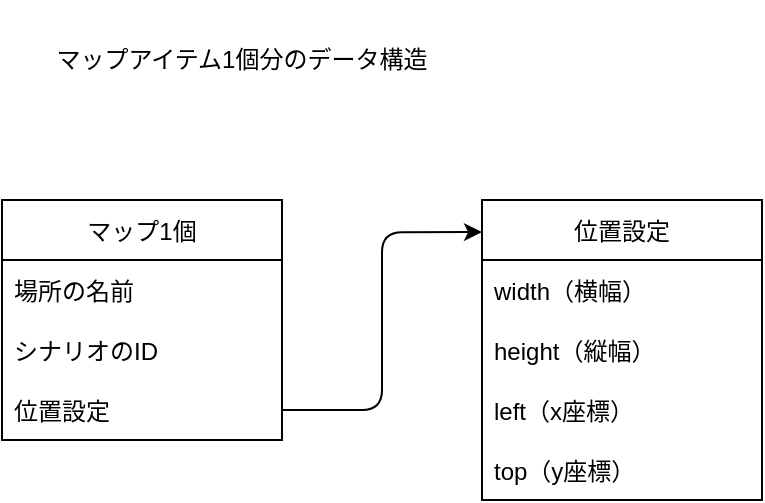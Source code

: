 <mxfile>
    <diagram id="fI_3YyKgW0vz0LTgVX2D" name="マップアイテム1個分のデータ構造">
        <mxGraphModel dx="690" dy="575" grid="1" gridSize="10" guides="1" tooltips="1" connect="1" arrows="1" fold="1" page="1" pageScale="1" pageWidth="827" pageHeight="1169" background="#FFFFFF" math="0" shadow="0">
            <root>
                <mxCell id="YQqUrdWAzk3--UNUYOaE-0"/>
                <mxCell id="YQqUrdWAzk3--UNUYOaE-1" parent="YQqUrdWAzk3--UNUYOaE-0"/>
                <mxCell id="XsocSVQV3wJVJDHN6sR5-0" value="マップ1個" style="swimlane;fontStyle=0;childLayout=stackLayout;horizontal=1;startSize=30;horizontalStack=0;resizeParent=1;resizeParentMax=0;resizeLast=0;collapsible=1;marginBottom=0;strokeColor=#000000;" parent="YQqUrdWAzk3--UNUYOaE-1" vertex="1">
                    <mxGeometry x="40" y="120" width="140" height="120" as="geometry"/>
                </mxCell>
                <mxCell id="XsocSVQV3wJVJDHN6sR5-1" value="場所の名前" style="text;align=left;verticalAlign=middle;spacingLeft=4;spacingRight=4;overflow=hidden;points=[[0,0.5],[1,0.5]];portConstraint=eastwest;rotatable=0;fontColor=#000000;" parent="XsocSVQV3wJVJDHN6sR5-0" vertex="1">
                    <mxGeometry y="30" width="140" height="30" as="geometry"/>
                </mxCell>
                <mxCell id="XsocSVQV3wJVJDHN6sR5-2" value="シナリオのID" style="text;align=left;verticalAlign=middle;spacingLeft=4;spacingRight=4;overflow=hidden;points=[[0,0.5],[1,0.5]];portConstraint=eastwest;rotatable=0;fontColor=#000000;" parent="XsocSVQV3wJVJDHN6sR5-0" vertex="1">
                    <mxGeometry y="60" width="140" height="30" as="geometry"/>
                </mxCell>
                <mxCell id="XsocSVQV3wJVJDHN6sR5-3" value="位置設定" style="text;align=left;verticalAlign=middle;spacingLeft=4;spacingRight=4;overflow=hidden;points=[[0,0.5],[1,0.5]];portConstraint=eastwest;rotatable=0;fontColor=#000000;" parent="XsocSVQV3wJVJDHN6sR5-0" vertex="1">
                    <mxGeometry y="90" width="140" height="30" as="geometry"/>
                </mxCell>
                <mxCell id="XsocSVQV3wJVJDHN6sR5-4" value="位置設定" style="swimlane;fontStyle=0;childLayout=stackLayout;horizontal=1;startSize=30;horizontalStack=0;resizeParent=1;resizeParentMax=0;resizeLast=0;collapsible=1;marginBottom=0;strokeColor=#000000;" parent="YQqUrdWAzk3--UNUYOaE-1" vertex="1">
                    <mxGeometry x="280" y="120" width="140" height="150" as="geometry"/>
                </mxCell>
                <mxCell id="XsocSVQV3wJVJDHN6sR5-5" value="width（横幅）" style="text;align=left;verticalAlign=middle;spacingLeft=4;spacingRight=4;overflow=hidden;points=[[0,0.5],[1,0.5]];portConstraint=eastwest;rotatable=0;fontColor=#000000;" parent="XsocSVQV3wJVJDHN6sR5-4" vertex="1">
                    <mxGeometry y="30" width="140" height="30" as="geometry"/>
                </mxCell>
                <mxCell id="XsocSVQV3wJVJDHN6sR5-6" value="height（縦幅）" style="text;align=left;verticalAlign=middle;spacingLeft=4;spacingRight=4;overflow=hidden;points=[[0,0.5],[1,0.5]];portConstraint=eastwest;rotatable=0;fontColor=#000000;" parent="XsocSVQV3wJVJDHN6sR5-4" vertex="1">
                    <mxGeometry y="60" width="140" height="30" as="geometry"/>
                </mxCell>
                <mxCell id="XsocSVQV3wJVJDHN6sR5-7" value="left（x座標）" style="text;align=left;verticalAlign=middle;spacingLeft=4;spacingRight=4;overflow=hidden;points=[[0,0.5],[1,0.5]];portConstraint=eastwest;rotatable=0;fontColor=#000000;" parent="XsocSVQV3wJVJDHN6sR5-4" vertex="1">
                    <mxGeometry y="90" width="140" height="30" as="geometry"/>
                </mxCell>
                <mxCell id="XsocSVQV3wJVJDHN6sR5-8" value="top（y座標）" style="text;align=left;verticalAlign=middle;spacingLeft=4;spacingRight=4;overflow=hidden;points=[[0,0.5],[1,0.5]];portConstraint=eastwest;rotatable=0;fontColor=#000000;" parent="XsocSVQV3wJVJDHN6sR5-4" vertex="1">
                    <mxGeometry y="120" width="140" height="30" as="geometry"/>
                </mxCell>
                <mxCell id="XsocSVQV3wJVJDHN6sR5-10" style="edgeStyle=orthogonalEdgeStyle;html=1;exitX=1;exitY=0.5;exitDx=0;exitDy=0;entryX=0;entryY=0.107;entryDx=0;entryDy=0;entryPerimeter=0;fontColor=#000000;strokeColor=#000000;" parent="YQqUrdWAzk3--UNUYOaE-1" source="XsocSVQV3wJVJDHN6sR5-3" target="XsocSVQV3wJVJDHN6sR5-4" edge="1">
                    <mxGeometry relative="1" as="geometry"/>
                </mxCell>
                <mxCell id="Z2YKqPtXfKH2HsqB6vQj-2" value="マップアイテム1個分のデータ構造" style="text;html=1;align=center;verticalAlign=middle;whiteSpace=wrap;rounded=0;fontColor=#000000;" parent="YQqUrdWAzk3--UNUYOaE-1" vertex="1">
                    <mxGeometry x="40" y="20" width="240" height="60" as="geometry"/>
                </mxCell>
            </root>
        </mxGraphModel>
    </diagram>
    <diagram id="T481GvsG6QxaYDrW9BVG" name="テキスト1個分のデータ構造">
        <mxGraphModel dx="690" dy="575" grid="1" gridSize="10" guides="1" tooltips="1" connect="1" arrows="1" fold="1" page="1" pageScale="1" pageWidth="827" pageHeight="1169" background="none" math="0" shadow="0">
            <root>
                <mxCell id="0"/>
                <mxCell id="1" parent="0"/>
                <mxCell id="2" value="テキスト1個のデータ" style="swimlane;fontStyle=0;childLayout=stackLayout;horizontal=1;startSize=30;horizontalStack=0;resizeParent=1;resizeParentMax=0;resizeLast=0;collapsible=1;marginBottom=0;" parent="1" vertex="1">
                    <mxGeometry x="10" y="160" width="140" height="210" as="geometry"/>
                </mxCell>
                <mxCell id="3" value="テキストのID" style="text;strokeColor=none;fillColor=none;align=left;verticalAlign=middle;spacingLeft=4;spacingRight=4;overflow=hidden;points=[[0,0.5],[1,0.5]];portConstraint=eastwest;rotatable=0;" parent="2" vertex="1">
                    <mxGeometry y="30" width="140" height="30" as="geometry"/>
                </mxCell>
                <mxCell id="4" value="1枚絵にするかのフラグ" style="text;strokeColor=none;fillColor=none;align=left;verticalAlign=middle;spacingLeft=4;spacingRight=4;overflow=hidden;points=[[0,0.5],[1,0.5]];portConstraint=eastwest;rotatable=0;" parent="2" vertex="1">
                    <mxGeometry y="60" width="140" height="30" as="geometry"/>
                </mxCell>
                <mxCell id="5" value="各キャラの設定" style="text;strokeColor=none;fillColor=none;align=left;verticalAlign=middle;spacingLeft=4;spacingRight=4;overflow=hidden;points=[[0,0.5],[1,0.5]];portConstraint=eastwest;rotatable=0;" parent="2" vertex="1">
                    <mxGeometry y="90" width="140" height="30" as="geometry"/>
                </mxCell>
                <mxCell id="6" value="テキストのデータ" style="text;strokeColor=none;fillColor=none;align=left;verticalAlign=middle;spacingLeft=4;spacingRight=4;overflow=hidden;points=[[0,0.5],[1,0.5]];portConstraint=eastwest;rotatable=0;" parent="2" vertex="1">
                    <mxGeometry y="120" width="140" height="30" as="geometry"/>
                </mxCell>
                <mxCell id="7" value="背景" style="text;strokeColor=none;fillColor=none;align=left;verticalAlign=middle;spacingLeft=4;spacingRight=4;overflow=hidden;points=[[0,0.5],[1,0.5]];portConstraint=eastwest;rotatable=0;" parent="2" vertex="1">
                    <mxGeometry y="150" width="140" height="30" as="geometry"/>
                </mxCell>
                <mxCell id="8" value="SE" style="text;strokeColor=none;fillColor=none;align=left;verticalAlign=middle;spacingLeft=4;spacingRight=4;overflow=hidden;points=[[0,0.5],[1,0.5]];portConstraint=eastwest;rotatable=0;" parent="2" vertex="1">
                    <mxGeometry y="180" width="140" height="30" as="geometry"/>
                </mxCell>
                <mxCell id="9" value="キャラのデータ" style="swimlane;fontStyle=0;childLayout=stackLayout;horizontal=1;startSize=26;fillColor=none;horizontalStack=0;resizeParent=1;resizeParentMax=0;resizeLast=0;collapsible=1;marginBottom=0;" parent="1" vertex="1">
                    <mxGeometry x="310" y="30" width="160" height="130" as="geometry"/>
                </mxCell>
                <mxCell id="10" value="位置（left・center・right）" style="text;strokeColor=none;fillColor=none;align=left;verticalAlign=top;spacingLeft=4;spacingRight=4;overflow=hidden;rotatable=0;points=[[0,0.5],[1,0.5]];portConstraint=eastwest;" parent="9" vertex="1">
                    <mxGeometry y="26" width="160" height="26" as="geometry"/>
                </mxCell>
                <mxCell id="11" value="名前" style="text;strokeColor=none;fillColor=none;align=left;verticalAlign=top;spacingLeft=4;spacingRight=4;overflow=hidden;rotatable=0;points=[[0,0.5],[1,0.5]];portConstraint=eastwest;" parent="9" vertex="1">
                    <mxGeometry y="52" width="160" height="26" as="geometry"/>
                </mxCell>
                <mxCell id="12" value="画像名" style="text;strokeColor=none;fillColor=none;align=left;verticalAlign=top;spacingLeft=4;spacingRight=4;overflow=hidden;rotatable=0;points=[[0,0.5],[1,0.5]];portConstraint=eastwest;" parent="9" vertex="1">
                    <mxGeometry y="78" width="160" height="26" as="geometry"/>
                </mxCell>
                <mxCell id="13" value="状態&#10;" style="text;strokeColor=none;fillColor=none;align=left;verticalAlign=top;spacingLeft=4;spacingRight=4;overflow=hidden;rotatable=0;points=[[0,0.5],[1,0.5]];portConstraint=eastwest;" parent="9" vertex="1">
                    <mxGeometry y="104" width="160" height="26" as="geometry"/>
                </mxCell>
                <mxCell id="16" style="edgeStyle=orthogonalEdgeStyle;html=1;exitX=1;exitY=0.5;exitDx=0;exitDy=0;entryX=-0.019;entryY=0.092;entryDx=0;entryDy=0;entryPerimeter=0;" parent="1" source="5" target="9" edge="1">
                    <mxGeometry relative="1" as="geometry">
                        <Array as="points">
                            <mxPoint x="240" y="265"/>
                            <mxPoint x="240" y="42"/>
                        </Array>
                    </mxGeometry>
                </mxCell>
                <mxCell id="18" value="各キャラの状態" style="swimlane;fontStyle=0;childLayout=stackLayout;horizontal=1;startSize=26;fillColor=none;horizontalStack=0;resizeParent=1;resizeParentMax=0;resizeLast=0;collapsible=1;marginBottom=0;" parent="1" vertex="1">
                    <mxGeometry x="620" y="30" width="140" height="52" as="geometry"/>
                </mxCell>
                <mxCell id="19" value="明度のフラグ" style="text;strokeColor=none;fillColor=none;align=left;verticalAlign=top;spacingLeft=4;spacingRight=4;overflow=hidden;rotatable=0;points=[[0,0.5],[1,0.5]];portConstraint=eastwest;" parent="18" vertex="1">
                    <mxGeometry y="26" width="140" height="26" as="geometry"/>
                </mxCell>
                <mxCell id="22" style="edgeStyle=orthogonalEdgeStyle;html=1;exitX=1;exitY=0.5;exitDx=0;exitDy=0;entryX=0;entryY=0.25;entryDx=0;entryDy=0;" parent="1" source="13" target="18" edge="1">
                    <mxGeometry relative="1" as="geometry"/>
                </mxCell>
                <mxCell id="24" value="テキストのデータ" style="swimlane;fontStyle=0;childLayout=stackLayout;horizontal=1;startSize=26;fillColor=none;horizontalStack=0;resizeParent=1;resizeParentMax=0;resizeLast=0;collapsible=1;marginBottom=0;" parent="1" vertex="1">
                    <mxGeometry x="320" y="310" width="140" height="104" as="geometry"/>
                </mxCell>
                <mxCell id="25" value="話しているキャラ名" style="text;strokeColor=none;fillColor=none;align=left;verticalAlign=top;spacingLeft=4;spacingRight=4;overflow=hidden;rotatable=0;points=[[0,0.5],[1,0.5]];portConstraint=eastwest;" parent="24" vertex="1">
                    <mxGeometry y="26" width="140" height="26" as="geometry"/>
                </mxCell>
                <mxCell id="26" value="テキスト" style="text;strokeColor=none;fillColor=none;align=left;verticalAlign=top;spacingLeft=4;spacingRight=4;overflow=hidden;rotatable=0;points=[[0,0.5],[1,0.5]];portConstraint=eastwest;" parent="24" vertex="1">
                    <mxGeometry y="52" width="140" height="26" as="geometry"/>
                </mxCell>
                <mxCell id="27" value="エフェクト" style="text;strokeColor=none;fillColor=none;align=left;verticalAlign=top;spacingLeft=4;spacingRight=4;overflow=hidden;rotatable=0;points=[[0,0.5],[1,0.5]];portConstraint=eastwest;" parent="24" vertex="1">
                    <mxGeometry y="78" width="140" height="26" as="geometry"/>
                </mxCell>
                <mxCell id="NFr2bHdSBl69J_fys9ed-28" value="テキスト1個分のデータ構造" style="text;html=1;strokeColor=none;fillColor=none;align=center;verticalAlign=middle;whiteSpace=wrap;rounded=0;" parent="1" vertex="1">
                    <mxGeometry x="20" y="41" width="210" height="49" as="geometry"/>
                </mxCell>
                <mxCell id="Z-Kf4MDGf3L03f3dKawW-28" style="edgeStyle=orthogonalEdgeStyle;html=1;exitX=1;exitY=0.5;exitDx=0;exitDy=0;entryX=0;entryY=0.163;entryDx=0;entryDy=0;entryPerimeter=0;" parent="1" source="6" target="24" edge="1">
                    <mxGeometry relative="1" as="geometry"/>
                </mxCell>
            </root>
        </mxGraphModel>
    </diagram>
</mxfile>